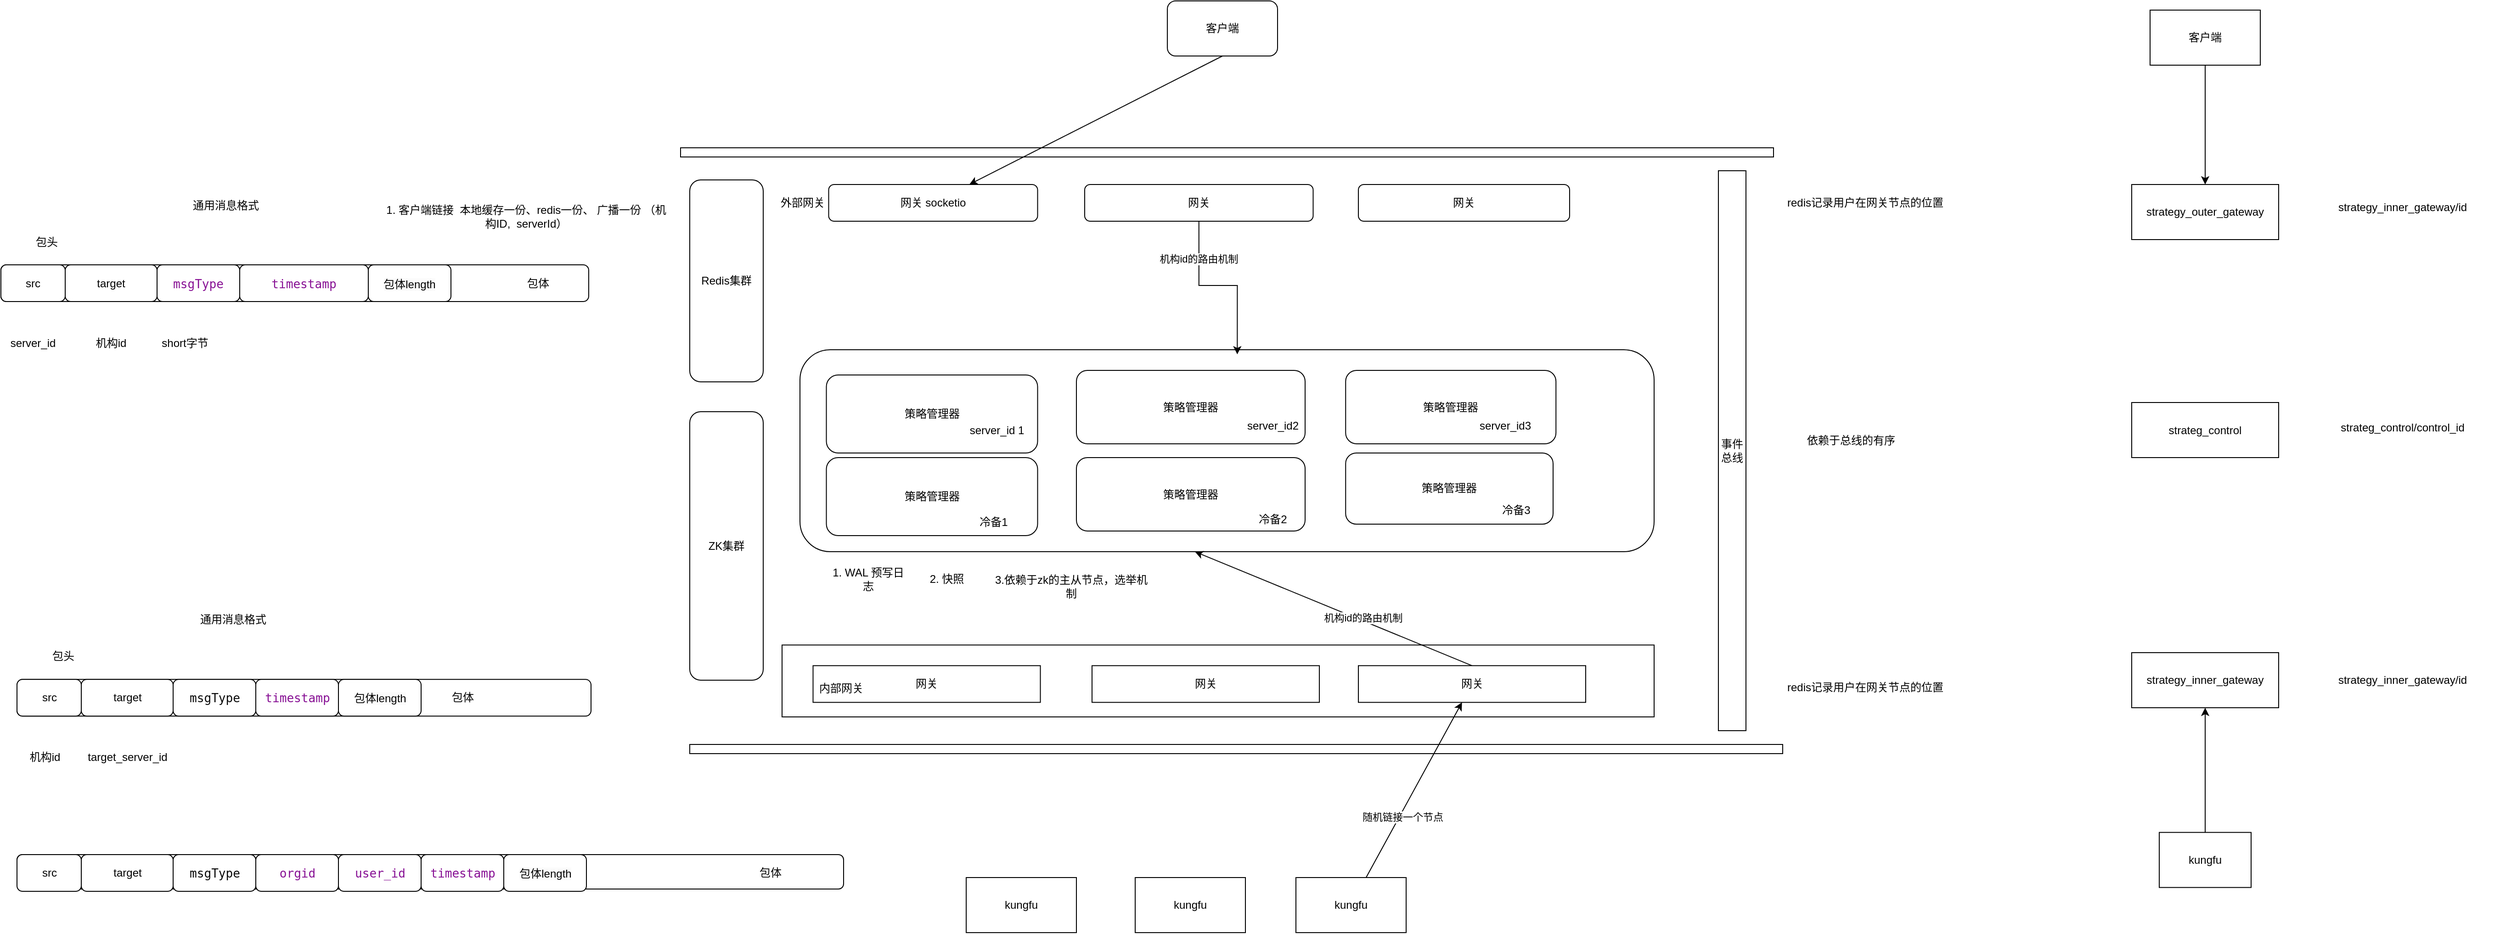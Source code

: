 <mxfile version="26.1.1">
  <diagram name="第 1 页" id="b01kbvbIfaKDo9PnE9iw">
    <mxGraphModel dx="2261" dy="746" grid="1" gridSize="10" guides="1" tooltips="1" connect="1" arrows="1" fold="1" page="1" pageScale="1" pageWidth="827" pageHeight="1169" math="0" shadow="0">
      <root>
        <mxCell id="0" />
        <mxCell id="1" parent="0" />
        <mxCell id="lOrVEeAkQtlxeltVuI04-27" value="网关" style="rounded=0;whiteSpace=wrap;html=1;" parent="1" vertex="1">
          <mxGeometry x="110.5" y="871.67" width="949.5" height="78.33" as="geometry" />
        </mxCell>
        <mxCell id="lOrVEeAkQtlxeltVuI04-11" value="" style="rounded=1;whiteSpace=wrap;html=1;" parent="1" vertex="1">
          <mxGeometry x="130" y="550" width="930" height="220" as="geometry" />
        </mxCell>
        <mxCell id="R9i5wPIuISrtGQEBOl63-2" value="" style="rounded=0;whiteSpace=wrap;html=1;" parent="1" vertex="1">
          <mxGeometry x="10" y="980" width="1190" height="10" as="geometry" />
        </mxCell>
        <mxCell id="R9i5wPIuISrtGQEBOl63-3" value="" style="rounded=0;whiteSpace=wrap;html=1;" parent="1" vertex="1">
          <mxGeometry y="330" width="1190" height="10" as="geometry" />
        </mxCell>
        <mxCell id="lOrVEeAkQtlxeltVuI04-39" style="rounded=0;orthogonalLoop=1;jettySize=auto;html=1;exitX=0.5;exitY=1;exitDx=0;exitDy=0;" parent="1" source="R9i5wPIuISrtGQEBOl63-7" target="lOrVEeAkQtlxeltVuI04-36" edge="1">
          <mxGeometry relative="1" as="geometry" />
        </mxCell>
        <mxCell id="R9i5wPIuISrtGQEBOl63-7" value="客户端" style="rounded=1;whiteSpace=wrap;html=1;" parent="1" vertex="1">
          <mxGeometry x="530" y="170" width="120" height="60" as="geometry" />
        </mxCell>
        <mxCell id="R9i5wPIuISrtGQEBOl63-9" value="kungfu" style="rounded=0;whiteSpace=wrap;html=1;" parent="1" vertex="1">
          <mxGeometry x="311" y="1125" width="120" height="60" as="geometry" />
        </mxCell>
        <mxCell id="g3Kdrfh8wh_fjqi-vKDI-14" style="rounded=0;orthogonalLoop=1;jettySize=auto;html=1;" parent="1" source="R9i5wPIuISrtGQEBOl63-10" target="lOrVEeAkQtlxeltVuI04-26" edge="1">
          <mxGeometry relative="1" as="geometry">
            <Array as="points" />
          </mxGeometry>
        </mxCell>
        <mxCell id="fZogc4l2z4hbRh4Dm977-39" value="随机链接一个节点" style="edgeLabel;html=1;align=center;verticalAlign=middle;resizable=0;points=[];" vertex="1" connectable="0" parent="g3Kdrfh8wh_fjqi-vKDI-14">
          <mxGeometry x="-0.293" y="-3" relative="1" as="geometry">
            <mxPoint as="offset" />
          </mxGeometry>
        </mxCell>
        <mxCell id="R9i5wPIuISrtGQEBOl63-10" value="kungfu" style="rounded=0;whiteSpace=wrap;html=1;" parent="1" vertex="1">
          <mxGeometry x="670" y="1125" width="120" height="60" as="geometry" />
        </mxCell>
        <mxCell id="R9i5wPIuISrtGQEBOl63-11" value="kungfu" style="rounded=0;whiteSpace=wrap;html=1;" parent="1" vertex="1">
          <mxGeometry x="495" y="1125" width="120" height="60" as="geometry" />
        </mxCell>
        <mxCell id="R9i5wPIuISrtGQEBOl63-13" value="事件总线" style="rounded=0;whiteSpace=wrap;html=1;" parent="1" vertex="1">
          <mxGeometry x="1130" y="355" width="30" height="610" as="geometry" />
        </mxCell>
        <mxCell id="R9i5wPIuISrtGQEBOl63-14" value="策略管理器" style="rounded=1;whiteSpace=wrap;html=1;" parent="1" vertex="1">
          <mxGeometry x="724.13" y="572.5" width="229" height="80" as="geometry" />
        </mxCell>
        <mxCell id="R9i5wPIuISrtGQEBOl63-15" value="策略管理器" style="rounded=1;whiteSpace=wrap;html=1;" parent="1" vertex="1">
          <mxGeometry x="431" y="572.5" width="249" height="80" as="geometry" />
        </mxCell>
        <mxCell id="R9i5wPIuISrtGQEBOl63-16" value="策略管理器" style="rounded=1;whiteSpace=wrap;html=1;" parent="1" vertex="1">
          <mxGeometry x="158.75" y="577.5" width="230" height="85" as="geometry" />
        </mxCell>
        <mxCell id="0-dD-s0z4eZFYw8BseGD-2" value="1. 客户端链接&amp;nbsp; 本地缓存一份、redis一份、 广播一份 （机构ID,&amp;nbsp; serverId）" style="text;html=1;align=center;verticalAlign=middle;whiteSpace=wrap;rounded=0;" parent="1" vertex="1">
          <mxGeometry x="-327.5" y="390" width="317.5" height="30" as="geometry" />
        </mxCell>
        <mxCell id="0-dD-s0z4eZFYw8BseGD-7" value="ZK集群" style="rounded=1;whiteSpace=wrap;html=1;" parent="1" vertex="1">
          <mxGeometry x="10" y="617.5" width="80" height="292.5" as="geometry" />
        </mxCell>
        <mxCell id="0-dD-s0z4eZFYw8BseGD-8" value="Redis集群" style="rounded=1;whiteSpace=wrap;html=1;" parent="1" vertex="1">
          <mxGeometry x="10" y="365" width="80" height="220" as="geometry" />
        </mxCell>
        <mxCell id="0-dD-s0z4eZFYw8BseGD-14" value="" style="rounded=1;whiteSpace=wrap;html=1;" parent="1" vertex="1">
          <mxGeometry x="-722.5" y="909.17" width="625" height="40" as="geometry" />
        </mxCell>
        <mxCell id="0-dD-s0z4eZFYw8BseGD-15" value="通用消息格式" style="text;html=1;align=center;verticalAlign=middle;whiteSpace=wrap;rounded=0;" parent="1" vertex="1">
          <mxGeometry x="-577.5" y="829.17" width="180" height="30" as="geometry" />
        </mxCell>
        <mxCell id="0-dD-s0z4eZFYw8BseGD-18" value="包头" style="text;html=1;align=center;verticalAlign=middle;whiteSpace=wrap;rounded=0;" parent="1" vertex="1">
          <mxGeometry x="-702.5" y="869.17" width="60" height="30" as="geometry" />
        </mxCell>
        <mxCell id="0-dD-s0z4eZFYw8BseGD-19" value="包体" style="text;html=1;align=center;verticalAlign=middle;whiteSpace=wrap;rounded=0;" parent="1" vertex="1">
          <mxGeometry x="-267.5" y="914.17" width="60" height="30" as="geometry" />
        </mxCell>
        <mxCell id="0-dD-s0z4eZFYw8BseGD-20" value="src" style="rounded=1;whiteSpace=wrap;html=1;" parent="1" vertex="1">
          <mxGeometry x="-722.5" y="909.17" width="70" height="40" as="geometry" />
        </mxCell>
        <mxCell id="0-dD-s0z4eZFYw8BseGD-21" value="target" style="rounded=1;whiteSpace=wrap;html=1;" parent="1" vertex="1">
          <mxGeometry x="-652.5" y="909.17" width="100" height="40" as="geometry" />
        </mxCell>
        <mxCell id="0-dD-s0z4eZFYw8BseGD-23" value="server_id 1" style="text;html=1;align=center;verticalAlign=middle;whiteSpace=wrap;rounded=0;" parent="1" vertex="1">
          <mxGeometry x="299.75" y="621.67" width="89" height="32.5" as="geometry" />
        </mxCell>
        <mxCell id="0-dD-s0z4eZFYw8BseGD-24" value="server_id2" style="text;html=1;align=center;verticalAlign=middle;whiteSpace=wrap;rounded=0;" parent="1" vertex="1">
          <mxGeometry x="615" y="617.5" width="60" height="30" as="geometry" />
        </mxCell>
        <mxCell id="0-dD-s0z4eZFYw8BseGD-25" value="server_id3" style="text;html=1;align=center;verticalAlign=middle;whiteSpace=wrap;rounded=0;" parent="1" vertex="1">
          <mxGeometry x="868.13" y="617.5" width="60" height="30" as="geometry" />
        </mxCell>
        <mxCell id="0-dD-s0z4eZFYw8BseGD-26" value="&lt;div style=&quot;background-color: rgb(255, 255, 255); color: rgb(8, 8, 8);&quot;&gt;&lt;pre style=&quot;font-family:&#39;JetBrains Mono&#39;,monospace;font-size:9.8pt;&quot;&gt;msgType&lt;/pre&gt;&lt;/div&gt;" style="rounded=1;whiteSpace=wrap;html=1;" parent="1" vertex="1">
          <mxGeometry x="-552.5" y="909.17" width="90" height="40" as="geometry" />
        </mxCell>
        <mxCell id="0-dD-s0z4eZFYw8BseGD-27" value="&lt;div style=&quot;background-color: rgb(255, 255, 255); color: rgb(8, 8, 8);&quot;&gt;&lt;pre style=&quot;font-family:&#39;JetBrains Mono&#39;,monospace;font-size:9.8pt;&quot;&gt;&lt;span style=&quot;color: rgb(0, 0, 0); font-family: Helvetica; font-size: 12px; white-space: normal; background-color: rgb(251, 251, 251);&quot;&gt;包体length&lt;/span&gt;&lt;/pre&gt;&lt;/div&gt;" style="rounded=1;whiteSpace=wrap;html=1;" parent="1" vertex="1">
          <mxGeometry x="-372.5" y="909.17" width="90" height="40" as="geometry" />
        </mxCell>
        <mxCell id="0-dD-s0z4eZFYw8BseGD-30" value="target_server_id" style="text;html=1;align=center;verticalAlign=middle;whiteSpace=wrap;rounded=0;" parent="1" vertex="1">
          <mxGeometry x="-632.5" y="979.17" width="60" height="30" as="geometry" />
        </mxCell>
        <mxCell id="0-dD-s0z4eZFYw8BseGD-31" value="" style="rounded=1;whiteSpace=wrap;html=1;" parent="1" vertex="1">
          <mxGeometry x="-740" y="457.5" width="640" height="40" as="geometry" />
        </mxCell>
        <mxCell id="0-dD-s0z4eZFYw8BseGD-32" value="通用消息格式" style="text;html=1;align=center;verticalAlign=middle;whiteSpace=wrap;rounded=0;" parent="1" vertex="1">
          <mxGeometry x="-585" y="377.5" width="180" height="30" as="geometry" />
        </mxCell>
        <mxCell id="0-dD-s0z4eZFYw8BseGD-33" value="" style="rounded=1;whiteSpace=wrap;html=1;" parent="1" vertex="1">
          <mxGeometry x="-740" y="457.5" width="350" height="40" as="geometry" />
        </mxCell>
        <mxCell id="0-dD-s0z4eZFYw8BseGD-34" value="包头" style="text;html=1;align=center;verticalAlign=middle;whiteSpace=wrap;rounded=0;" parent="1" vertex="1">
          <mxGeometry x="-720" y="417.5" width="60" height="30" as="geometry" />
        </mxCell>
        <mxCell id="0-dD-s0z4eZFYw8BseGD-35" value="包体" style="text;html=1;align=center;verticalAlign=middle;whiteSpace=wrap;rounded=0;" parent="1" vertex="1">
          <mxGeometry x="-185" y="462.5" width="60" height="30" as="geometry" />
        </mxCell>
        <mxCell id="0-dD-s0z4eZFYw8BseGD-36" value="src" style="rounded=1;whiteSpace=wrap;html=1;" parent="1" vertex="1">
          <mxGeometry x="-740" y="457.5" width="70" height="40" as="geometry" />
        </mxCell>
        <mxCell id="0-dD-s0z4eZFYw8BseGD-37" value="target" style="rounded=1;whiteSpace=wrap;html=1;" parent="1" vertex="1">
          <mxGeometry x="-670" y="457.5" width="100" height="40" as="geometry" />
        </mxCell>
        <mxCell id="0-dD-s0z4eZFYw8BseGD-38" value="&lt;div style=&quot;background-color:#ffffff;color:#080808&quot;&gt;&lt;pre style=&quot;font-family:&#39;JetBrains Mono&#39;,monospace;font-size:9.8pt;&quot;&gt;&lt;span style=&quot;color:#871094;&quot;&gt;timestamp&lt;/span&gt;&lt;/pre&gt;&lt;/div&gt;" style="rounded=1;whiteSpace=wrap;html=1;" parent="1" vertex="1">
          <mxGeometry x="-480" y="457.5" width="140" height="40" as="geometry" />
        </mxCell>
        <mxCell id="0-dD-s0z4eZFYw8BseGD-39" value="&lt;div style=&quot;background-color: rgb(255, 255, 255); color: rgb(8, 8, 8);&quot;&gt;&lt;pre style=&quot;font-family:&#39;JetBrains Mono&#39;,monospace;font-size:9.8pt;&quot;&gt;&lt;span style=&quot;color: rgb(0, 0, 0); font-family: Helvetica; font-size: 12px; white-space: normal; background-color: rgb(251, 251, 251);&quot;&gt;包体length&lt;/span&gt;&lt;/pre&gt;&lt;/div&gt;" style="rounded=1;whiteSpace=wrap;html=1;" parent="1" vertex="1">
          <mxGeometry x="-340" y="457.5" width="90" height="40" as="geometry" />
        </mxCell>
        <mxCell id="0-dD-s0z4eZFYw8BseGD-40" value="server_id" style="text;html=1;align=center;verticalAlign=middle;whiteSpace=wrap;rounded=0;" parent="1" vertex="1">
          <mxGeometry x="-735" y="527.5" width="60" height="30" as="geometry" />
        </mxCell>
        <mxCell id="0-dD-s0z4eZFYw8BseGD-41" value="机构id" style="text;html=1;align=center;verticalAlign=middle;whiteSpace=wrap;rounded=0;" parent="1" vertex="1">
          <mxGeometry x="-650" y="527.5" width="60" height="30" as="geometry" />
        </mxCell>
        <mxCell id="0-dD-s0z4eZFYw8BseGD-42" value="机构id" style="text;html=1;align=center;verticalAlign=middle;whiteSpace=wrap;rounded=0;" parent="1" vertex="1">
          <mxGeometry x="-722.5" y="979.17" width="60" height="30" as="geometry" />
        </mxCell>
        <mxCell id="lOrVEeAkQtlxeltVuI04-24" value="网关" style="rounded=0;whiteSpace=wrap;html=1;" parent="1" vertex="1">
          <mxGeometry x="144.25" y="894.17" width="247.5" height="40" as="geometry" />
        </mxCell>
        <mxCell id="lOrVEeAkQtlxeltVuI04-25" value="网关" style="rounded=0;whiteSpace=wrap;html=1;" parent="1" vertex="1">
          <mxGeometry x="448" y="894.17" width="247.5" height="40" as="geometry" />
        </mxCell>
        <mxCell id="lOrVEeAkQtlxeltVuI04-30" style="rounded=0;orthogonalLoop=1;jettySize=auto;html=1;exitX=0.5;exitY=0;exitDx=0;exitDy=0;" parent="1" source="lOrVEeAkQtlxeltVuI04-26" edge="1">
          <mxGeometry relative="1" as="geometry">
            <mxPoint x="560" y="770" as="targetPoint" />
          </mxGeometry>
        </mxCell>
        <mxCell id="lOrVEeAkQtlxeltVuI04-33" value="机构id的路由机制" style="edgeLabel;html=1;align=center;verticalAlign=middle;resizable=0;points=[];" parent="lOrVEeAkQtlxeltVuI04-30" vertex="1" connectable="0">
          <mxGeometry x="-0.208" y="-4" relative="1" as="geometry">
            <mxPoint x="-1" as="offset" />
          </mxGeometry>
        </mxCell>
        <mxCell id="lOrVEeAkQtlxeltVuI04-26" value="网关" style="rounded=0;whiteSpace=wrap;html=1;" parent="1" vertex="1">
          <mxGeometry x="738" y="894.17" width="247.5" height="40" as="geometry" />
        </mxCell>
        <mxCell id="lOrVEeAkQtlxeltVuI04-36" value="网关 socketio" style="rounded=1;whiteSpace=wrap;html=1;" parent="1" vertex="1">
          <mxGeometry x="161.25" y="370" width="227.5" height="40" as="geometry" />
        </mxCell>
        <mxCell id="lOrVEeAkQtlxeltVuI04-37" value="网关" style="rounded=1;whiteSpace=wrap;html=1;" parent="1" vertex="1">
          <mxGeometry x="440" y="370" width="248.75" height="40" as="geometry" />
        </mxCell>
        <mxCell id="lOrVEeAkQtlxeltVuI04-38" value="网关" style="rounded=1;whiteSpace=wrap;html=1;" parent="1" vertex="1">
          <mxGeometry x="738" y="370" width="230" height="40" as="geometry" />
        </mxCell>
        <mxCell id="g3Kdrfh8wh_fjqi-vKDI-19" value="&lt;div style=&quot;background-color: rgb(255, 255, 255); color: rgb(8, 8, 8);&quot;&gt;&lt;pre style=&quot;font-family:&#39;JetBrains Mono&#39;,monospace;font-size:9.8pt;&quot;&gt;&lt;span style=&quot;color: rgb(135, 16, 148);&quot;&gt;msgType&lt;/span&gt;&lt;/pre&gt;&lt;/div&gt;" style="rounded=1;whiteSpace=wrap;html=1;" parent="1" vertex="1">
          <mxGeometry x="-570" y="457.5" width="90" height="40" as="geometry" />
        </mxCell>
        <mxCell id="g3Kdrfh8wh_fjqi-vKDI-20" value="short字节" style="text;html=1;align=center;verticalAlign=middle;resizable=0;points=[];autosize=1;strokeColor=none;fillColor=none;" parent="1" vertex="1">
          <mxGeometry x="-580" y="527.5" width="80" height="30" as="geometry" />
        </mxCell>
        <mxCell id="g3Kdrfh8wh_fjqi-vKDI-21" value="&lt;div style=&quot;background-color: rgb(255, 255, 255); color: rgb(8, 8, 8);&quot;&gt;&lt;pre style=&quot;font-family:&#39;JetBrains Mono&#39;,monospace;font-size:9.8pt;&quot;&gt;&lt;pre style=&quot;font-family: &amp;quot;JetBrains Mono&amp;quot;, monospace; font-size: 9.8pt;&quot;&gt;&lt;span style=&quot;color: rgb(135, 16, 148);&quot;&gt;timestamp&lt;/span&gt;&lt;/pre&gt;&lt;/pre&gt;&lt;/div&gt;" style="rounded=1;whiteSpace=wrap;html=1;" parent="1" vertex="1">
          <mxGeometry x="-462.5" y="909.17" width="90" height="40" as="geometry" />
        </mxCell>
        <mxCell id="g3Kdrfh8wh_fjqi-vKDI-25" value="内部网关" style="text;html=1;align=center;verticalAlign=middle;whiteSpace=wrap;rounded=0;" parent="1" vertex="1">
          <mxGeometry x="145" y="904.17" width="60" height="30" as="geometry" />
        </mxCell>
        <mxCell id="g3Kdrfh8wh_fjqi-vKDI-26" value="外部网关" style="text;html=1;align=center;verticalAlign=middle;whiteSpace=wrap;rounded=0;" parent="1" vertex="1">
          <mxGeometry x="102.5" y="375" width="60" height="30" as="geometry" />
        </mxCell>
        <mxCell id="g3Kdrfh8wh_fjqi-vKDI-27" style="edgeStyle=orthogonalEdgeStyle;rounded=0;orthogonalLoop=1;jettySize=auto;html=1;exitX=0.5;exitY=1;exitDx=0;exitDy=0;entryX=0.512;entryY=0.023;entryDx=0;entryDy=0;entryPerimeter=0;" parent="1" source="lOrVEeAkQtlxeltVuI04-37" target="lOrVEeAkQtlxeltVuI04-11" edge="1">
          <mxGeometry relative="1" as="geometry" />
        </mxCell>
        <mxCell id="fZogc4l2z4hbRh4Dm977-37" value="机构id的路由机制" style="edgeLabel;html=1;align=center;verticalAlign=middle;resizable=0;points=[];" vertex="1" connectable="0" parent="g3Kdrfh8wh_fjqi-vKDI-27">
          <mxGeometry x="-0.561" y="-1" relative="1" as="geometry">
            <mxPoint as="offset" />
          </mxGeometry>
        </mxCell>
        <mxCell id="fZogc4l2z4hbRh4Dm977-2" value="策略管理器" style="rounded=1;whiteSpace=wrap;html=1;" vertex="1" parent="1">
          <mxGeometry x="158.75" y="667.5" width="230" height="85" as="geometry" />
        </mxCell>
        <mxCell id="fZogc4l2z4hbRh4Dm977-3" value="策略管理器" style="rounded=1;whiteSpace=wrap;html=1;" vertex="1" parent="1">
          <mxGeometry x="431" y="667.5" width="249" height="80" as="geometry" />
        </mxCell>
        <mxCell id="fZogc4l2z4hbRh4Dm977-4" value="策略管理器" style="rounded=1;whiteSpace=wrap;html=1;" vertex="1" parent="1">
          <mxGeometry x="724.13" y="662.5" width="225.87" height="77.5" as="geometry" />
        </mxCell>
        <mxCell id="fZogc4l2z4hbRh4Dm977-5" value="strategy_inner_gateway" style="rounded=0;whiteSpace=wrap;html=1;" vertex="1" parent="1">
          <mxGeometry x="1580" y="880" width="160" height="60" as="geometry" />
        </mxCell>
        <mxCell id="fZogc4l2z4hbRh4Dm977-7" style="edgeStyle=orthogonalEdgeStyle;rounded=0;orthogonalLoop=1;jettySize=auto;html=1;entryX=0.5;entryY=1;entryDx=0;entryDy=0;" edge="1" parent="1" source="fZogc4l2z4hbRh4Dm977-6" target="fZogc4l2z4hbRh4Dm977-5">
          <mxGeometry relative="1" as="geometry" />
        </mxCell>
        <mxCell id="fZogc4l2z4hbRh4Dm977-6" value="kungfu" style="rounded=0;whiteSpace=wrap;html=1;" vertex="1" parent="1">
          <mxGeometry x="1610" y="1075.83" width="100" height="60" as="geometry" />
        </mxCell>
        <mxCell id="fZogc4l2z4hbRh4Dm977-8" value="strategy_inner_gateway/id" style="text;html=1;align=center;verticalAlign=middle;whiteSpace=wrap;rounded=0;" vertex="1" parent="1">
          <mxGeometry x="1770" y="897.08" width="210" height="25.83" as="geometry" />
        </mxCell>
        <mxCell id="fZogc4l2z4hbRh4Dm977-9" value="strateg_control" style="rounded=0;whiteSpace=wrap;html=1;" vertex="1" parent="1">
          <mxGeometry x="1580" y="607.5" width="160" height="60" as="geometry" />
        </mxCell>
        <mxCell id="fZogc4l2z4hbRh4Dm977-10" value="strategy_outer_gateway" style="rounded=0;whiteSpace=wrap;html=1;" vertex="1" parent="1">
          <mxGeometry x="1580" y="370.0" width="160" height="60" as="geometry" />
        </mxCell>
        <mxCell id="fZogc4l2z4hbRh4Dm977-13" style="edgeStyle=orthogonalEdgeStyle;rounded=0;orthogonalLoop=1;jettySize=auto;html=1;" edge="1" parent="1" source="fZogc4l2z4hbRh4Dm977-12" target="fZogc4l2z4hbRh4Dm977-10">
          <mxGeometry relative="1" as="geometry" />
        </mxCell>
        <mxCell id="fZogc4l2z4hbRh4Dm977-12" value="客户端" style="rounded=0;whiteSpace=wrap;html=1;" vertex="1" parent="1">
          <mxGeometry x="1600" y="180" width="120" height="60" as="geometry" />
        </mxCell>
        <mxCell id="fZogc4l2z4hbRh4Dm977-14" value="strategy_inner_gateway/id" style="text;html=1;align=center;verticalAlign=middle;whiteSpace=wrap;rounded=0;" vertex="1" parent="1">
          <mxGeometry x="1770" y="381.67" width="210" height="25.83" as="geometry" />
        </mxCell>
        <mxCell id="fZogc4l2z4hbRh4Dm977-15" value="" style="rounded=1;whiteSpace=wrap;html=1;" vertex="1" parent="1">
          <mxGeometry x="-722.5" y="1100" width="900" height="37.5" as="geometry" />
        </mxCell>
        <mxCell id="fZogc4l2z4hbRh4Dm977-16" value="包体" style="text;html=1;align=center;verticalAlign=middle;whiteSpace=wrap;rounded=0;" vertex="1" parent="1">
          <mxGeometry x="67.5" y="1105" width="60" height="30" as="geometry" />
        </mxCell>
        <mxCell id="fZogc4l2z4hbRh4Dm977-17" value="src" style="rounded=1;whiteSpace=wrap;html=1;" vertex="1" parent="1">
          <mxGeometry x="-722.5" y="1100" width="70" height="40" as="geometry" />
        </mxCell>
        <mxCell id="fZogc4l2z4hbRh4Dm977-18" value="target" style="rounded=1;whiteSpace=wrap;html=1;" vertex="1" parent="1">
          <mxGeometry x="-652.5" y="1100" width="100" height="40" as="geometry" />
        </mxCell>
        <mxCell id="fZogc4l2z4hbRh4Dm977-19" value="&lt;div style=&quot;background-color: rgb(255, 255, 255); color: rgb(8, 8, 8);&quot;&gt;&lt;pre style=&quot;font-family:&#39;JetBrains Mono&#39;,monospace;font-size:9.8pt;&quot;&gt;msgType&lt;/pre&gt;&lt;/div&gt;" style="rounded=1;whiteSpace=wrap;html=1;" vertex="1" parent="1">
          <mxGeometry x="-552.5" y="1100" width="90" height="40" as="geometry" />
        </mxCell>
        <mxCell id="fZogc4l2z4hbRh4Dm977-20" value="&lt;div style=&quot;background-color: rgb(255, 255, 255); color: rgb(8, 8, 8);&quot;&gt;&lt;pre style=&quot;font-family:&#39;JetBrains Mono&#39;,monospace;font-size:9.8pt;&quot;&gt;&lt;span style=&quot;color: rgb(0, 0, 0); font-family: Helvetica; font-size: 12px; white-space: normal; background-color: rgb(251, 251, 251);&quot;&gt;包体length&lt;/span&gt;&lt;/pre&gt;&lt;/div&gt;" style="rounded=1;whiteSpace=wrap;html=1;" vertex="1" parent="1">
          <mxGeometry x="-192.5" y="1100" width="90" height="40" as="geometry" />
        </mxCell>
        <mxCell id="fZogc4l2z4hbRh4Dm977-21" value="&lt;div style=&quot;background-color: rgb(255, 255, 255); color: rgb(8, 8, 8);&quot;&gt;&lt;pre style=&quot;font-family:&#39;JetBrains Mono&#39;,monospace;font-size:9.8pt;&quot;&gt;&lt;pre style=&quot;font-family: &amp;quot;JetBrains Mono&amp;quot;, monospace; font-size: 9.8pt;&quot;&gt;&lt;span style=&quot;color: rgb(135, 16, 148);&quot;&gt;timestamp&lt;/span&gt;&lt;/pre&gt;&lt;/pre&gt;&lt;/div&gt;" style="rounded=1;whiteSpace=wrap;html=1;" vertex="1" parent="1">
          <mxGeometry x="-282.5" y="1100" width="90" height="40" as="geometry" />
        </mxCell>
        <mxCell id="fZogc4l2z4hbRh4Dm977-23" value="&lt;div style=&quot;background-color: rgb(255, 255, 255); color: rgb(8, 8, 8);&quot;&gt;&lt;pre style=&quot;font-family:&#39;JetBrains Mono&#39;,monospace;font-size:9.8pt;&quot;&gt;&lt;pre style=&quot;font-family: &amp;quot;JetBrains Mono&amp;quot;, monospace; font-size: 9.8pt;&quot;&gt;&lt;span style=&quot;color: rgb(135, 16, 148);&quot;&gt;orgid&lt;/span&gt;&lt;/pre&gt;&lt;/pre&gt;&lt;/div&gt;" style="rounded=1;whiteSpace=wrap;html=1;" vertex="1" parent="1">
          <mxGeometry x="-462.5" y="1100" width="90" height="40" as="geometry" />
        </mxCell>
        <mxCell id="fZogc4l2z4hbRh4Dm977-24" value="&lt;div style=&quot;background-color: rgb(255, 255, 255); color: rgb(8, 8, 8);&quot;&gt;&lt;pre style=&quot;font-family:&#39;JetBrains Mono&#39;,monospace;font-size:9.8pt;&quot;&gt;&lt;pre style=&quot;font-family: &amp;quot;JetBrains Mono&amp;quot;, monospace; font-size: 9.8pt;&quot;&gt;&lt;span style=&quot;color: rgb(135, 16, 148);&quot;&gt;user_id&lt;/span&gt;&lt;/pre&gt;&lt;/pre&gt;&lt;/div&gt;" style="rounded=1;whiteSpace=wrap;html=1;" vertex="1" parent="1">
          <mxGeometry x="-372.5" y="1100" width="90" height="40" as="geometry" />
        </mxCell>
        <mxCell id="fZogc4l2z4hbRh4Dm977-25" value="strateg_control/control_id" style="text;html=1;align=center;verticalAlign=middle;whiteSpace=wrap;rounded=0;" vertex="1" parent="1">
          <mxGeometry x="1770" y="621.67" width="210" height="25.83" as="geometry" />
        </mxCell>
        <mxCell id="fZogc4l2z4hbRh4Dm977-27" value="冷备1" style="text;html=1;align=center;verticalAlign=middle;whiteSpace=wrap;rounded=0;" vertex="1" parent="1">
          <mxGeometry x="311" y="723" width="60" height="30" as="geometry" />
        </mxCell>
        <mxCell id="fZogc4l2z4hbRh4Dm977-28" value="冷备2" style="text;html=1;align=center;verticalAlign=middle;whiteSpace=wrap;rounded=0;" vertex="1" parent="1">
          <mxGeometry x="615" y="720" width="60" height="30" as="geometry" />
        </mxCell>
        <mxCell id="fZogc4l2z4hbRh4Dm977-29" value="冷备3" style="text;html=1;align=center;verticalAlign=middle;whiteSpace=wrap;rounded=0;" vertex="1" parent="1">
          <mxGeometry x="880" y="710" width="60" height="30" as="geometry" />
        </mxCell>
        <mxCell id="fZogc4l2z4hbRh4Dm977-31" value="1. WAL 预写日志" style="text;html=1;align=center;verticalAlign=middle;whiteSpace=wrap;rounded=0;" vertex="1" parent="1">
          <mxGeometry x="158.75" y="790" width="91.25" height="20" as="geometry" />
        </mxCell>
        <mxCell id="fZogc4l2z4hbRh4Dm977-33" value="2. 快照" style="text;html=1;align=center;verticalAlign=middle;whiteSpace=wrap;rounded=0;" vertex="1" parent="1">
          <mxGeometry x="260" y="785" width="60" height="30" as="geometry" />
        </mxCell>
        <mxCell id="fZogc4l2z4hbRh4Dm977-34" value="3.依赖于zk的主从节点，选举机制" style="text;html=1;align=center;verticalAlign=middle;whiteSpace=wrap;rounded=0;" vertex="1" parent="1">
          <mxGeometry x="340" y="790" width="171.25" height="35" as="geometry" />
        </mxCell>
        <mxCell id="fZogc4l2z4hbRh4Dm977-40" value="依赖于总线的有序" style="text;html=1;align=center;verticalAlign=middle;whiteSpace=wrap;rounded=0;" vertex="1" parent="1">
          <mxGeometry x="1190" y="630.5" width="169" height="37" as="geometry" />
        </mxCell>
        <mxCell id="fZogc4l2z4hbRh4Dm977-41" value="redis记录用户在网关节点的位置" style="text;html=1;align=center;verticalAlign=middle;whiteSpace=wrap;rounded=0;" vertex="1" parent="1">
          <mxGeometry x="1160" y="363.69" width="260" height="52.62" as="geometry" />
        </mxCell>
        <mxCell id="fZogc4l2z4hbRh4Dm977-42" value="redis记录用户在网关节点的位置" style="text;html=1;align=center;verticalAlign=middle;whiteSpace=wrap;rounded=0;" vertex="1" parent="1">
          <mxGeometry x="1160" y="891.55" width="260" height="52.62" as="geometry" />
        </mxCell>
      </root>
    </mxGraphModel>
  </diagram>
</mxfile>
